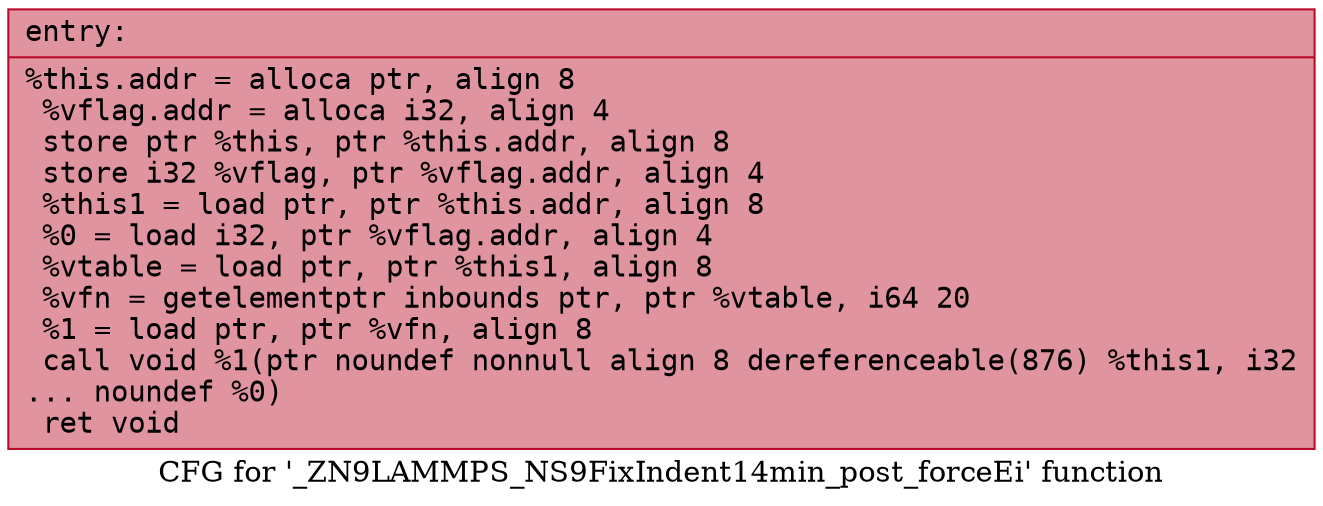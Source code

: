digraph "CFG for '_ZN9LAMMPS_NS9FixIndent14min_post_forceEi' function" {
	label="CFG for '_ZN9LAMMPS_NS9FixIndent14min_post_forceEi' function";

	Node0x55830ee24580 [shape=record,color="#b70d28ff", style=filled, fillcolor="#b70d2870" fontname="Courier",label="{entry:\l|  %this.addr = alloca ptr, align 8\l  %vflag.addr = alloca i32, align 4\l  store ptr %this, ptr %this.addr, align 8\l  store i32 %vflag, ptr %vflag.addr, align 4\l  %this1 = load ptr, ptr %this.addr, align 8\l  %0 = load i32, ptr %vflag.addr, align 4\l  %vtable = load ptr, ptr %this1, align 8\l  %vfn = getelementptr inbounds ptr, ptr %vtable, i64 20\l  %1 = load ptr, ptr %vfn, align 8\l  call void %1(ptr noundef nonnull align 8 dereferenceable(876) %this1, i32\l... noundef %0)\l  ret void\l}"];
}
